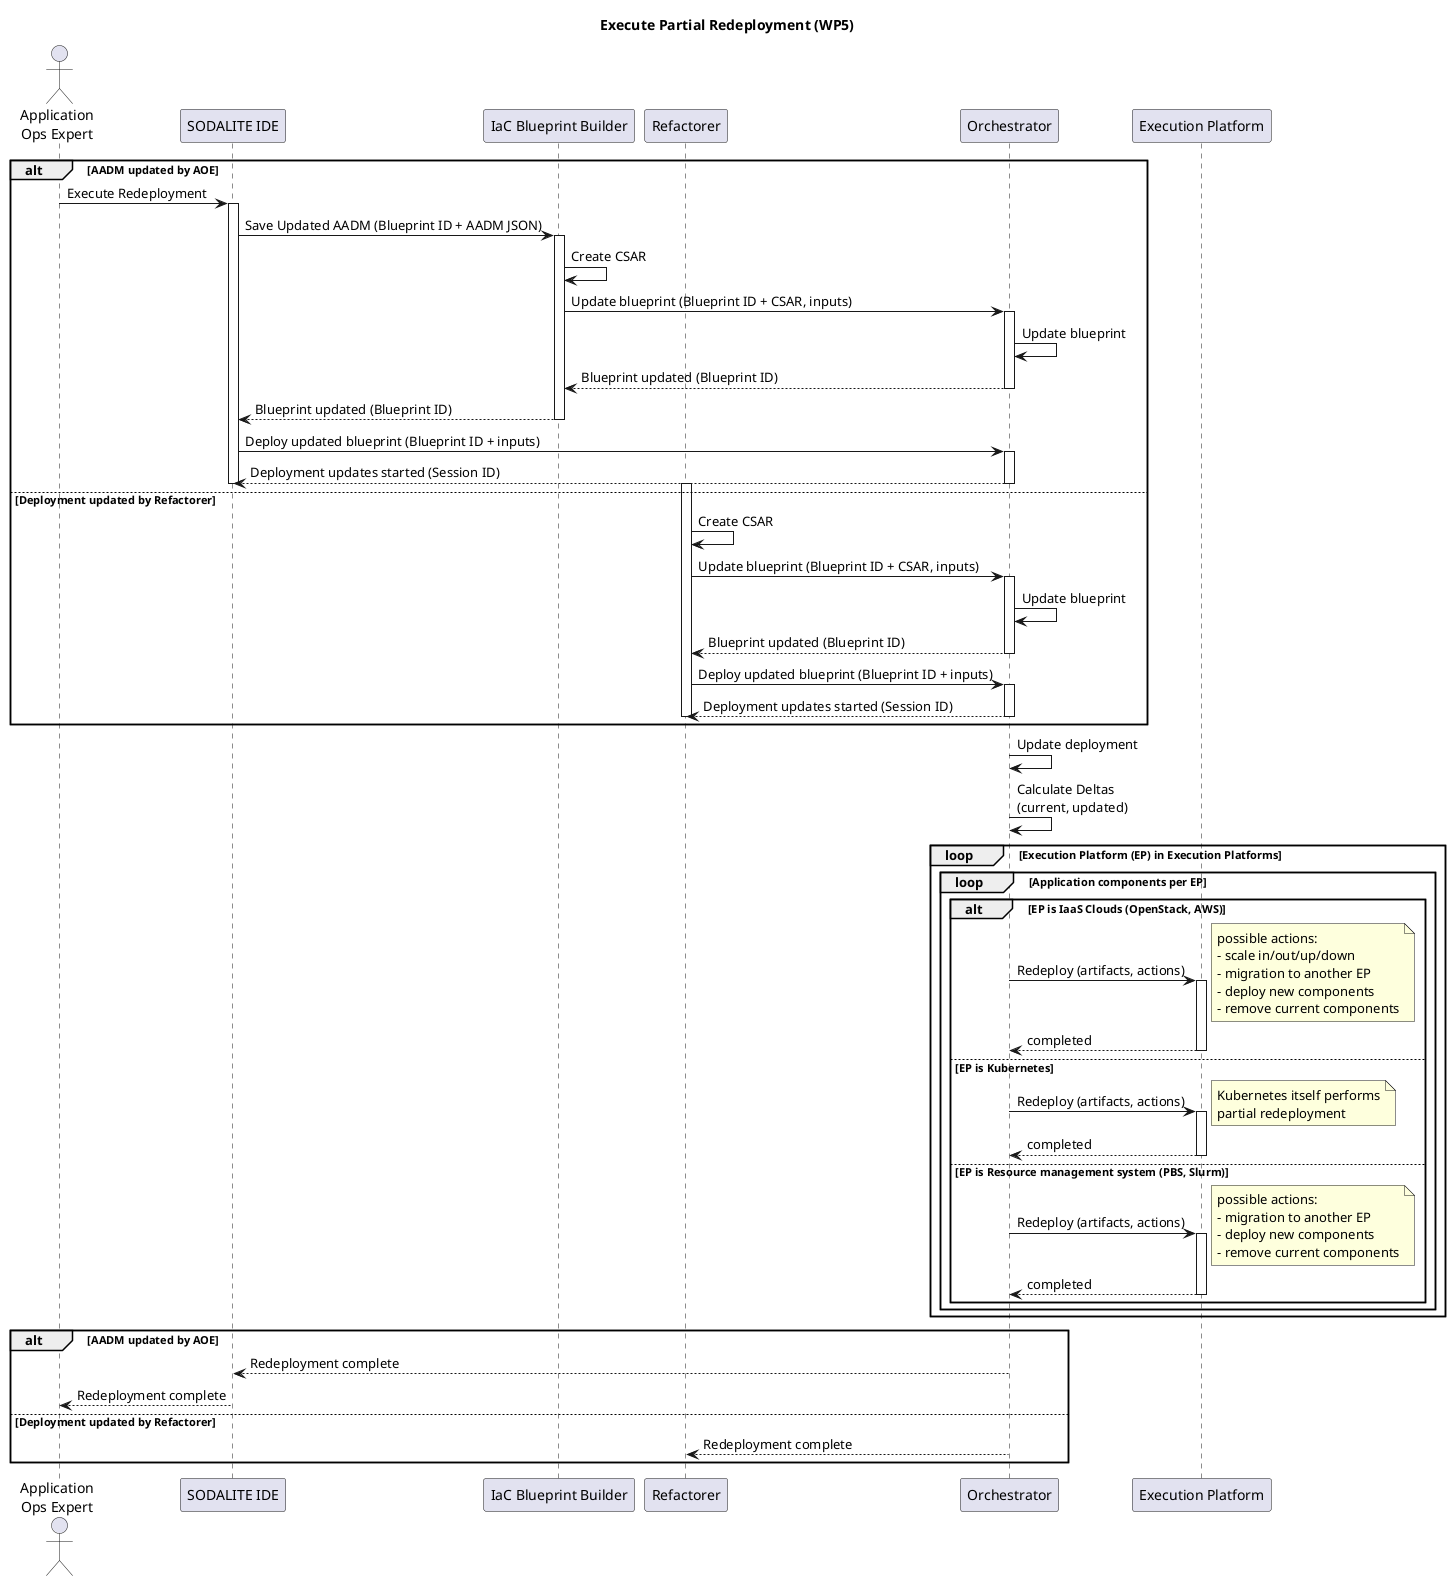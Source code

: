 @startuml

title Execute Partial Redeployment (WP5)

actor "Application\nOps Expert" as ops
participant "SODALITE IDE" as ide
participant "IaC Blueprint Builder" as builder
participant "Refactorer" as refactorer
participant Orchestrator as orch
participant "Execution Platform" as res

alt AADM updated by AOE 
  ops->ide: Execute Redeployment
  activate ide
  ide->builder: Save Updated AADM (Blueprint ID + AADM JSON)
  activate builder
  builder->builder: Create CSAR
  builder->orch: Update blueprint (Blueprint ID + CSAR, inputs)
  activate orch
  orch->orch: Update blueprint
  orch-->builder: Blueprint updated (Blueprint ID)
  deactivate orch
  builder-->ide: Blueprint updated (Blueprint ID)
  deactivate builder
  ide->orch: Deploy updated blueprint (Blueprint ID + inputs)
  activate orch
  orch-->ide: Deployment updates started (Session ID)
  deactivate orch
  deactivate ide
else Deployment updated by Refactorer 
  activate refactorer
  refactorer->refactorer: Create CSAR
  refactorer->orch: Update blueprint (Blueprint ID + CSAR, inputs)
  activate orch
  orch->orch: Update blueprint
  orch-->refactorer: Blueprint updated (Blueprint ID)
  deactivate orch
  refactorer->orch: Deploy updated blueprint (Blueprint ID + inputs)
  activate orch
  orch-->refactorer: Deployment updates started (Session ID)
  deactivate orch
  deactivate refactorer
end

activate orch
orch->orch: Update deployment
orch->orch: Calculate Deltas \n(current, updated)
loop Execution Platform (EP) in Execution Platforms
  loop Application components per EP
    alt EP is IaaS Clouds (OpenStack, AWS)
      orch->res: Redeploy (artifacts, actions)
      activate res
      note right
        possible actions:
        - scale in/out/up/down
        - migration to another EP
        - deploy new components
        - remove current components
      end note
      orch<--res: completed
      deactivate res

    else EP is Kubernetes
      orch->res: Redeploy (artifacts, actions)
      activate res
      note right
        Kubernetes itself performs
        partial redeployment
      end note
      orch<--res: completed
      deactivate res

    else EP is Resource management system (PBS, Slurm)
      orch->res: Redeploy (artifacts, actions)
      activate res
      note right
        possible actions:
        - migration to another EP
        - deploy new components
        - remove current components
      end note
      orch<--res: completed
      deactivate res
    end
  end
end

alt AADM updated by AOE 
  orch-->ide: Redeployment complete
  deactivate ide
  ide-->ops: Redeployment complete
else Deployment updated by Refactorer 
  orch-->refactorer: Redeployment complete
  deactivate refactorer
end

@enduml
